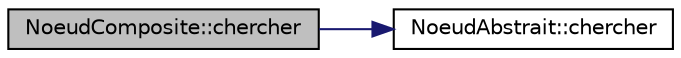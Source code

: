 digraph "NoeudComposite::chercher"
{
  edge [fontname="Helvetica",fontsize="10",labelfontname="Helvetica",labelfontsize="10"];
  node [fontname="Helvetica",fontsize="10",shape=record];
  rankdir="LR";
  Node1 [label="NoeudComposite::chercher",height=0.2,width=0.4,color="black", fillcolor="grey75", style="filled", fontcolor="black"];
  Node1 -> Node2 [color="midnightblue",fontsize="10",style="solid",fontname="Helvetica"];
  Node2 [label="NoeudAbstrait::chercher",height=0.2,width=0.4,color="black", fillcolor="white", style="filled",URL="$da/df4/class_noeud_abstrait.html#aeda0df98faf404765d985fcde60fb924",tooltip="Cherche un noeud par le type (sur un noeud constant). "];
}
